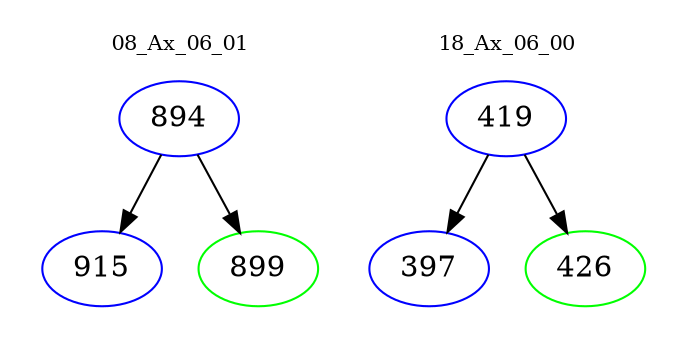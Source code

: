 digraph{
subgraph cluster_0 {
color = white
label = "08_Ax_06_01";
fontsize=10;
T0_894 [label="894", color="blue"]
T0_894 -> T0_915 [color="black"]
T0_915 [label="915", color="blue"]
T0_894 -> T0_899 [color="black"]
T0_899 [label="899", color="green"]
}
subgraph cluster_1 {
color = white
label = "18_Ax_06_00";
fontsize=10;
T1_419 [label="419", color="blue"]
T1_419 -> T1_397 [color="black"]
T1_397 [label="397", color="blue"]
T1_419 -> T1_426 [color="black"]
T1_426 [label="426", color="green"]
}
}
